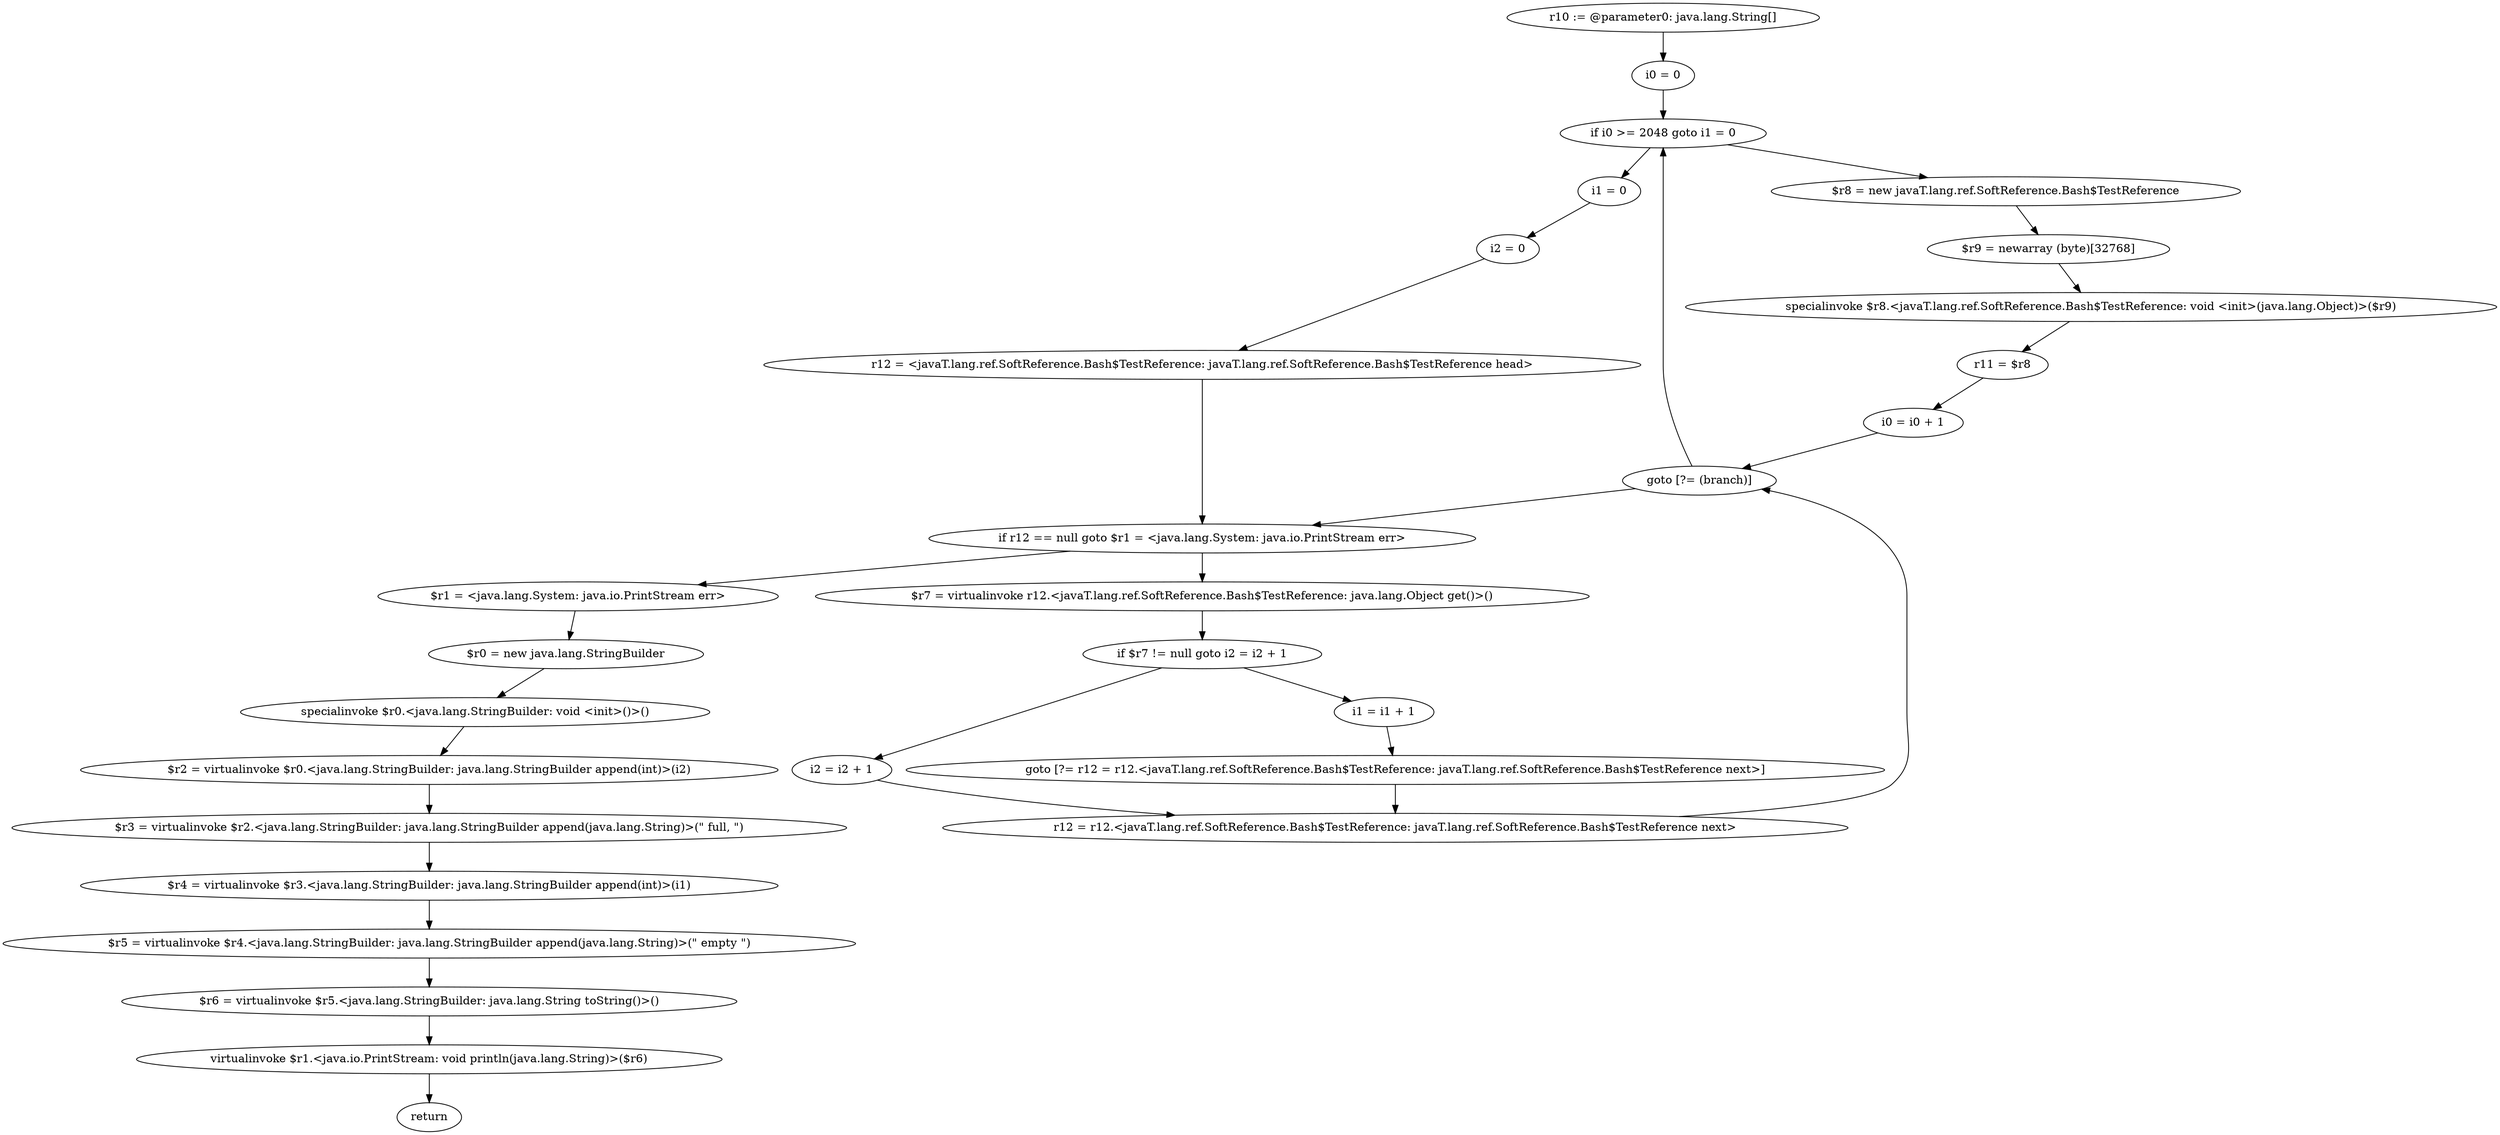 digraph "unitGraph" {
    "r10 := @parameter0: java.lang.String[]"
    "i0 = 0"
    "if i0 >= 2048 goto i1 = 0"
    "$r8 = new javaT.lang.ref.SoftReference.Bash$TestReference"
    "$r9 = newarray (byte)[32768]"
    "specialinvoke $r8.<javaT.lang.ref.SoftReference.Bash$TestReference: void <init>(java.lang.Object)>($r9)"
    "r11 = $r8"
    "i0 = i0 + 1"
    "goto [?= (branch)]"
    "i1 = 0"
    "i2 = 0"
    "r12 = <javaT.lang.ref.SoftReference.Bash$TestReference: javaT.lang.ref.SoftReference.Bash$TestReference head>"
    "if r12 == null goto $r1 = <java.lang.System: java.io.PrintStream err>"
    "$r7 = virtualinvoke r12.<javaT.lang.ref.SoftReference.Bash$TestReference: java.lang.Object get()>()"
    "if $r7 != null goto i2 = i2 + 1"
    "i1 = i1 + 1"
    "goto [?= r12 = r12.<javaT.lang.ref.SoftReference.Bash$TestReference: javaT.lang.ref.SoftReference.Bash$TestReference next>]"
    "i2 = i2 + 1"
    "r12 = r12.<javaT.lang.ref.SoftReference.Bash$TestReference: javaT.lang.ref.SoftReference.Bash$TestReference next>"
    "$r1 = <java.lang.System: java.io.PrintStream err>"
    "$r0 = new java.lang.StringBuilder"
    "specialinvoke $r0.<java.lang.StringBuilder: void <init>()>()"
    "$r2 = virtualinvoke $r0.<java.lang.StringBuilder: java.lang.StringBuilder append(int)>(i2)"
    "$r3 = virtualinvoke $r2.<java.lang.StringBuilder: java.lang.StringBuilder append(java.lang.String)>(\" full, \")"
    "$r4 = virtualinvoke $r3.<java.lang.StringBuilder: java.lang.StringBuilder append(int)>(i1)"
    "$r5 = virtualinvoke $r4.<java.lang.StringBuilder: java.lang.StringBuilder append(java.lang.String)>(\" empty \")"
    "$r6 = virtualinvoke $r5.<java.lang.StringBuilder: java.lang.String toString()>()"
    "virtualinvoke $r1.<java.io.PrintStream: void println(java.lang.String)>($r6)"
    "return"
    "r10 := @parameter0: java.lang.String[]"->"i0 = 0";
    "i0 = 0"->"if i0 >= 2048 goto i1 = 0";
    "if i0 >= 2048 goto i1 = 0"->"$r8 = new javaT.lang.ref.SoftReference.Bash$TestReference";
    "if i0 >= 2048 goto i1 = 0"->"i1 = 0";
    "$r8 = new javaT.lang.ref.SoftReference.Bash$TestReference"->"$r9 = newarray (byte)[32768]";
    "$r9 = newarray (byte)[32768]"->"specialinvoke $r8.<javaT.lang.ref.SoftReference.Bash$TestReference: void <init>(java.lang.Object)>($r9)";
    "specialinvoke $r8.<javaT.lang.ref.SoftReference.Bash$TestReference: void <init>(java.lang.Object)>($r9)"->"r11 = $r8";
    "r11 = $r8"->"i0 = i0 + 1";
    "i0 = i0 + 1"->"goto [?= (branch)]";
    "goto [?= (branch)]"->"if i0 >= 2048 goto i1 = 0";
    "i1 = 0"->"i2 = 0";
    "i2 = 0"->"r12 = <javaT.lang.ref.SoftReference.Bash$TestReference: javaT.lang.ref.SoftReference.Bash$TestReference head>";
    "r12 = <javaT.lang.ref.SoftReference.Bash$TestReference: javaT.lang.ref.SoftReference.Bash$TestReference head>"->"if r12 == null goto $r1 = <java.lang.System: java.io.PrintStream err>";
    "if r12 == null goto $r1 = <java.lang.System: java.io.PrintStream err>"->"$r7 = virtualinvoke r12.<javaT.lang.ref.SoftReference.Bash$TestReference: java.lang.Object get()>()";
    "if r12 == null goto $r1 = <java.lang.System: java.io.PrintStream err>"->"$r1 = <java.lang.System: java.io.PrintStream err>";
    "$r7 = virtualinvoke r12.<javaT.lang.ref.SoftReference.Bash$TestReference: java.lang.Object get()>()"->"if $r7 != null goto i2 = i2 + 1";
    "if $r7 != null goto i2 = i2 + 1"->"i1 = i1 + 1";
    "if $r7 != null goto i2 = i2 + 1"->"i2 = i2 + 1";
    "i1 = i1 + 1"->"goto [?= r12 = r12.<javaT.lang.ref.SoftReference.Bash$TestReference: javaT.lang.ref.SoftReference.Bash$TestReference next>]";
    "goto [?= r12 = r12.<javaT.lang.ref.SoftReference.Bash$TestReference: javaT.lang.ref.SoftReference.Bash$TestReference next>]"->"r12 = r12.<javaT.lang.ref.SoftReference.Bash$TestReference: javaT.lang.ref.SoftReference.Bash$TestReference next>";
    "i2 = i2 + 1"->"r12 = r12.<javaT.lang.ref.SoftReference.Bash$TestReference: javaT.lang.ref.SoftReference.Bash$TestReference next>";
    "r12 = r12.<javaT.lang.ref.SoftReference.Bash$TestReference: javaT.lang.ref.SoftReference.Bash$TestReference next>"->"goto [?= (branch)]";
    "goto [?= (branch)]"->"if r12 == null goto $r1 = <java.lang.System: java.io.PrintStream err>";
    "$r1 = <java.lang.System: java.io.PrintStream err>"->"$r0 = new java.lang.StringBuilder";
    "$r0 = new java.lang.StringBuilder"->"specialinvoke $r0.<java.lang.StringBuilder: void <init>()>()";
    "specialinvoke $r0.<java.lang.StringBuilder: void <init>()>()"->"$r2 = virtualinvoke $r0.<java.lang.StringBuilder: java.lang.StringBuilder append(int)>(i2)";
    "$r2 = virtualinvoke $r0.<java.lang.StringBuilder: java.lang.StringBuilder append(int)>(i2)"->"$r3 = virtualinvoke $r2.<java.lang.StringBuilder: java.lang.StringBuilder append(java.lang.String)>(\" full, \")";
    "$r3 = virtualinvoke $r2.<java.lang.StringBuilder: java.lang.StringBuilder append(java.lang.String)>(\" full, \")"->"$r4 = virtualinvoke $r3.<java.lang.StringBuilder: java.lang.StringBuilder append(int)>(i1)";
    "$r4 = virtualinvoke $r3.<java.lang.StringBuilder: java.lang.StringBuilder append(int)>(i1)"->"$r5 = virtualinvoke $r4.<java.lang.StringBuilder: java.lang.StringBuilder append(java.lang.String)>(\" empty \")";
    "$r5 = virtualinvoke $r4.<java.lang.StringBuilder: java.lang.StringBuilder append(java.lang.String)>(\" empty \")"->"$r6 = virtualinvoke $r5.<java.lang.StringBuilder: java.lang.String toString()>()";
    "$r6 = virtualinvoke $r5.<java.lang.StringBuilder: java.lang.String toString()>()"->"virtualinvoke $r1.<java.io.PrintStream: void println(java.lang.String)>($r6)";
    "virtualinvoke $r1.<java.io.PrintStream: void println(java.lang.String)>($r6)"->"return";
}
